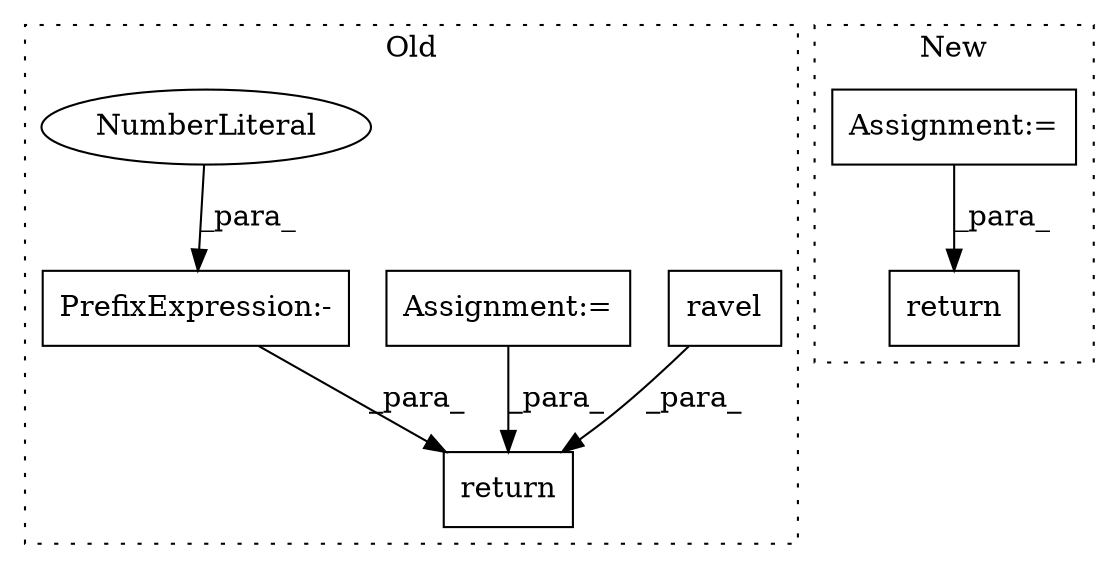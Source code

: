 digraph G {
subgraph cluster0 {
1 [label="ravel" a="32" s="3862" l="7" shape="box"];
3 [label="return" a="41" s="4359" l="7" shape="box"];
4 [label="Assignment:=" a="7" s="3725" l="1" shape="box"];
6 [label="PrefixExpression:-" a="38" s="4317" l="1" shape="box"];
7 [label="NumberLiteral" a="34" s="4318" l="1" shape="ellipse"];
label = "Old";
style="dotted";
}
subgraph cluster1 {
2 [label="return" a="41" s="4229" l="7" shape="box"];
5 [label="Assignment:=" a="7" s="4195" l="1" shape="box"];
label = "New";
style="dotted";
}
1 -> 3 [label="_para_"];
4 -> 3 [label="_para_"];
5 -> 2 [label="_para_"];
6 -> 3 [label="_para_"];
7 -> 6 [label="_para_"];
}